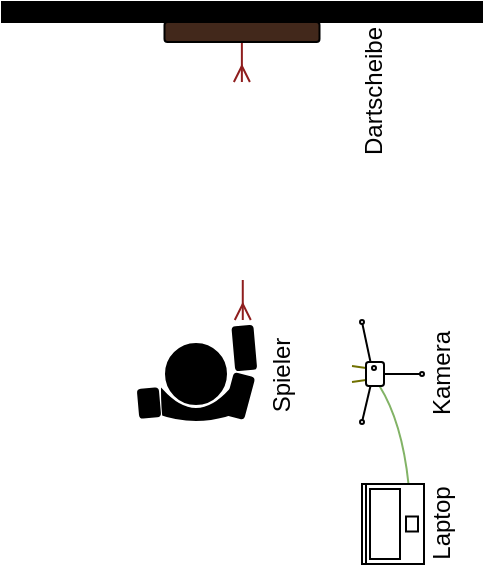 <mxfile version="22.1.0" type="github">
  <diagram name="Seite-1" id="S2MKIW4aN019xv4F0XUf">
    <mxGraphModel dx="576" dy="308" grid="1" gridSize="10" guides="1" tooltips="1" connect="1" arrows="1" fold="1" page="1" pageScale="1" pageWidth="1169" pageHeight="827" math="0" shadow="0">
      <root>
        <mxCell id="0" />
        <mxCell id="1" parent="0" />
        <mxCell id="BoQ7ghOpi49QwT3u9w46-44" value="" style="curved=1;endArrow=none;html=1;rounded=0;entryX=0.75;entryY=1;entryDx=0;entryDy=0;endFill=0;exitX=0.75;exitY=0;exitDx=0;exitDy=0;fillColor=#d5e8d4;strokeColor=#82b366;" edge="1" parent="1" source="BoQ7ghOpi49QwT3u9w46-39" target="BoQ7ghOpi49QwT3u9w46-19">
          <mxGeometry width="50" height="50" relative="1" as="geometry">
            <mxPoint x="580" y="230" as="sourcePoint" />
            <mxPoint x="560" y="190" as="targetPoint" />
            <Array as="points">
              <mxPoint x="580" y="280" />
            </Array>
          </mxGeometry>
        </mxCell>
        <mxCell id="BoQ7ghOpi49QwT3u9w46-35" value="" style="endArrow=none;html=1;rounded=0;entryX=0;entryY=0.25;entryDx=0;entryDy=0;strokeColor=#707000;" edge="1" parent="1" target="BoQ7ghOpi49QwT3u9w46-19">
          <mxGeometry width="50" height="50" relative="1" as="geometry">
            <mxPoint x="555" y="252" as="sourcePoint" />
            <mxPoint x="561" y="252" as="targetPoint" />
          </mxGeometry>
        </mxCell>
        <mxCell id="BoQ7ghOpi49QwT3u9w46-36" value="" style="endArrow=none;html=1;rounded=0;entryX=0;entryY=0.75;entryDx=0;entryDy=0;strokeColor=#707000;" edge="1" parent="1" target="BoQ7ghOpi49QwT3u9w46-19">
          <mxGeometry width="50" height="50" relative="1" as="geometry">
            <mxPoint x="555" y="260" as="sourcePoint" />
            <mxPoint x="562" y="261" as="targetPoint" />
          </mxGeometry>
        </mxCell>
        <mxCell id="BoQ7ghOpi49QwT3u9w46-5" value="" style="endArrow=none;html=1;rounded=0;endFill=0;startArrow=ERmany;startFill=0;strokeColor=#8F1E1E;" edge="1" parent="1">
          <mxGeometry width="50" height="50" relative="1" as="geometry">
            <mxPoint x="499.94" y="110" as="sourcePoint" />
            <mxPoint x="499.94" y="90" as="targetPoint" />
          </mxGeometry>
        </mxCell>
        <mxCell id="BoQ7ghOpi49QwT3u9w46-1" value="" style="rounded=1;whiteSpace=wrap;html=1;fillColor=#42281B;" vertex="1" parent="1">
          <mxGeometry x="461.25" y="80" width="77.5" height="10" as="geometry" />
        </mxCell>
        <mxCell id="BoQ7ghOpi49QwT3u9w46-2" value="" style="rounded=0;whiteSpace=wrap;html=1;strokeColor=#000000;fillColor=#000000;" vertex="1" parent="1">
          <mxGeometry x="380" y="70" width="240" height="10" as="geometry" />
        </mxCell>
        <mxCell id="BoQ7ghOpi49QwT3u9w46-4" value="" style="endArrow=none;html=1;rounded=0;" edge="1" parent="1">
          <mxGeometry width="50" height="50" relative="1" as="geometry">
            <mxPoint x="500" y="110" as="sourcePoint" />
            <mxPoint x="500" y="110" as="targetPoint" />
          </mxGeometry>
        </mxCell>
        <mxCell id="BoQ7ghOpi49QwT3u9w46-18" value="" style="group" vertex="1" connectable="0" parent="1">
          <mxGeometry x="437" y="211" width="80" height="114" as="geometry" />
        </mxCell>
        <mxCell id="BoQ7ghOpi49QwT3u9w46-9" value="" style="ellipse;whiteSpace=wrap;html=1;aspect=fixed;fillColor=#000000;" vertex="1" parent="BoQ7ghOpi49QwT3u9w46-18">
          <mxGeometry x="25" y="30" width="30" height="30" as="geometry" />
        </mxCell>
        <mxCell id="BoQ7ghOpi49QwT3u9w46-10" value="" style="shape=xor;whiteSpace=wrap;html=1;rotation=90;fillColor=#000000;" vertex="1" parent="BoQ7ghOpi49QwT3u9w46-18">
          <mxGeometry x="21" y="55" width="38" height="34" as="geometry" />
        </mxCell>
        <mxCell id="BoQ7ghOpi49QwT3u9w46-13" value="" style="shape=xor;whiteSpace=wrap;html=1;rotation=90;strokeColor=#FFFFFF;" vertex="1" parent="BoQ7ghOpi49QwT3u9w46-18">
          <mxGeometry x="10" y="44" width="60" height="80" as="geometry" />
        </mxCell>
        <mxCell id="BoQ7ghOpi49QwT3u9w46-14" value="" style="rounded=1;whiteSpace=wrap;html=1;rotation=-75;fillColor=#000000;" vertex="1" parent="BoQ7ghOpi49QwT3u9w46-18">
          <mxGeometry x="51" y="51" width="21" height="10" as="geometry" />
        </mxCell>
        <mxCell id="BoQ7ghOpi49QwT3u9w46-15" value="" style="rounded=1;whiteSpace=wrap;html=1;rotation=-95;fillColor=#000000;" vertex="1" parent="BoQ7ghOpi49QwT3u9w46-18">
          <mxGeometry x="53.36" y="27" width="21.57" height="10" as="geometry" />
        </mxCell>
        <mxCell id="BoQ7ghOpi49QwT3u9w46-16" value="" style="rounded=1;whiteSpace=wrap;html=1;rotation=-95;fillColor=#000000;" vertex="1" parent="BoQ7ghOpi49QwT3u9w46-18">
          <mxGeometry x="9.5" y="54.5" width="14" height="10" as="geometry" />
        </mxCell>
        <mxCell id="BoQ7ghOpi49QwT3u9w46-17" value="" style="endArrow=none;html=1;rounded=0;endFill=0;startArrow=ERmany;startFill=0;strokeColor=#8F1E1E;" edge="1" parent="1">
          <mxGeometry width="50" height="50" relative="1" as="geometry">
            <mxPoint x="500.39" y="229" as="sourcePoint" />
            <mxPoint x="500.39" y="209" as="targetPoint" />
          </mxGeometry>
        </mxCell>
        <mxCell id="BoQ7ghOpi49QwT3u9w46-19" value="" style="rounded=1;whiteSpace=wrap;html=1;" vertex="1" parent="1">
          <mxGeometry x="562" y="250" width="9" height="12" as="geometry" />
        </mxCell>
        <mxCell id="BoQ7ghOpi49QwT3u9w46-22" value="" style="ellipse;whiteSpace=wrap;html=1;aspect=fixed;" vertex="1" parent="1">
          <mxGeometry x="565" y="252" width="2" height="2" as="geometry" />
        </mxCell>
        <mxCell id="BoQ7ghOpi49QwT3u9w46-25" value="" style="endArrow=none;html=1;rounded=0;entryX=0.25;entryY=1;entryDx=0;entryDy=0;" edge="1" parent="1" target="BoQ7ghOpi49QwT3u9w46-19">
          <mxGeometry width="50" height="50" relative="1" as="geometry">
            <mxPoint x="560" y="280" as="sourcePoint" />
            <mxPoint x="562" y="262" as="targetPoint" />
          </mxGeometry>
        </mxCell>
        <mxCell id="BoQ7ghOpi49QwT3u9w46-26" value="" style="endArrow=none;html=1;rounded=0;exitX=0.25;exitY=0;exitDx=0;exitDy=0;" edge="1" parent="1" source="BoQ7ghOpi49QwT3u9w46-19">
          <mxGeometry width="50" height="50" relative="1" as="geometry">
            <mxPoint x="550" y="238" as="sourcePoint" />
            <mxPoint x="560" y="230" as="targetPoint" />
          </mxGeometry>
        </mxCell>
        <mxCell id="BoQ7ghOpi49QwT3u9w46-27" value="" style="endArrow=none;html=1;rounded=0;entryX=1;entryY=0.5;entryDx=0;entryDy=0;" edge="1" parent="1" target="BoQ7ghOpi49QwT3u9w46-19">
          <mxGeometry width="50" height="50" relative="1" as="geometry">
            <mxPoint x="590" y="256" as="sourcePoint" />
            <mxPoint x="585" y="254" as="targetPoint" />
          </mxGeometry>
        </mxCell>
        <mxCell id="BoQ7ghOpi49QwT3u9w46-30" value="" style="ellipse;whiteSpace=wrap;html=1;aspect=fixed;" vertex="1" parent="1">
          <mxGeometry x="589" y="255" width="2" height="2" as="geometry" />
        </mxCell>
        <mxCell id="BoQ7ghOpi49QwT3u9w46-31" value="" style="ellipse;whiteSpace=wrap;html=1;aspect=fixed;" vertex="1" parent="1">
          <mxGeometry x="559" y="279" width="2" height="2" as="geometry" />
        </mxCell>
        <mxCell id="BoQ7ghOpi49QwT3u9w46-32" value="" style="ellipse;whiteSpace=wrap;html=1;aspect=fixed;" vertex="1" parent="1">
          <mxGeometry x="559" y="229" width="2" height="2" as="geometry" />
        </mxCell>
        <mxCell id="BoQ7ghOpi49QwT3u9w46-38" value="Kamera" style="text;html=1;align=center;verticalAlign=middle;resizable=0;points=[];autosize=1;strokeColor=none;fillColor=none;rotation=-90;" vertex="1" parent="1">
          <mxGeometry x="565" y="241" width="70" height="30" as="geometry" />
        </mxCell>
        <mxCell id="BoQ7ghOpi49QwT3u9w46-39" value="" style="rounded=0;whiteSpace=wrap;html=1;" vertex="1" parent="1">
          <mxGeometry x="560" y="311" width="31" height="40" as="geometry" />
        </mxCell>
        <mxCell id="BoQ7ghOpi49QwT3u9w46-40" value="" style="rounded=0;whiteSpace=wrap;html=1;" vertex="1" parent="1">
          <mxGeometry x="560" y="311" width="2" height="40" as="geometry" />
        </mxCell>
        <mxCell id="BoQ7ghOpi49QwT3u9w46-41" value="" style="rounded=0;whiteSpace=wrap;html=1;" vertex="1" parent="1">
          <mxGeometry x="564" y="313.5" width="15" height="35" as="geometry" />
        </mxCell>
        <mxCell id="BoQ7ghOpi49QwT3u9w46-42" value="" style="rounded=0;whiteSpace=wrap;html=1;" vertex="1" parent="1">
          <mxGeometry x="582" y="327.25" width="6" height="7.5" as="geometry" />
        </mxCell>
        <mxCell id="BoQ7ghOpi49QwT3u9w46-43" value="Laptop" style="text;html=1;align=center;verticalAlign=middle;resizable=0;points=[];autosize=1;strokeColor=none;fillColor=none;rotation=-90;" vertex="1" parent="1">
          <mxGeometry x="570" y="316" width="60" height="30" as="geometry" />
        </mxCell>
        <mxCell id="BoQ7ghOpi49QwT3u9w46-45" value="Spieler" style="text;html=1;align=center;verticalAlign=middle;resizable=0;points=[];autosize=1;strokeColor=none;fillColor=none;rotation=-90;" vertex="1" parent="1">
          <mxGeometry x="490" y="242" width="60" height="30" as="geometry" />
        </mxCell>
        <mxCell id="BoQ7ghOpi49QwT3u9w46-46" value="Dartscheibe" style="text;html=1;align=center;verticalAlign=middle;resizable=0;points=[];autosize=1;strokeColor=none;fillColor=none;rotation=-90;" vertex="1" parent="1">
          <mxGeometry x="521" y="100" width="90" height="30" as="geometry" />
        </mxCell>
      </root>
    </mxGraphModel>
  </diagram>
</mxfile>
